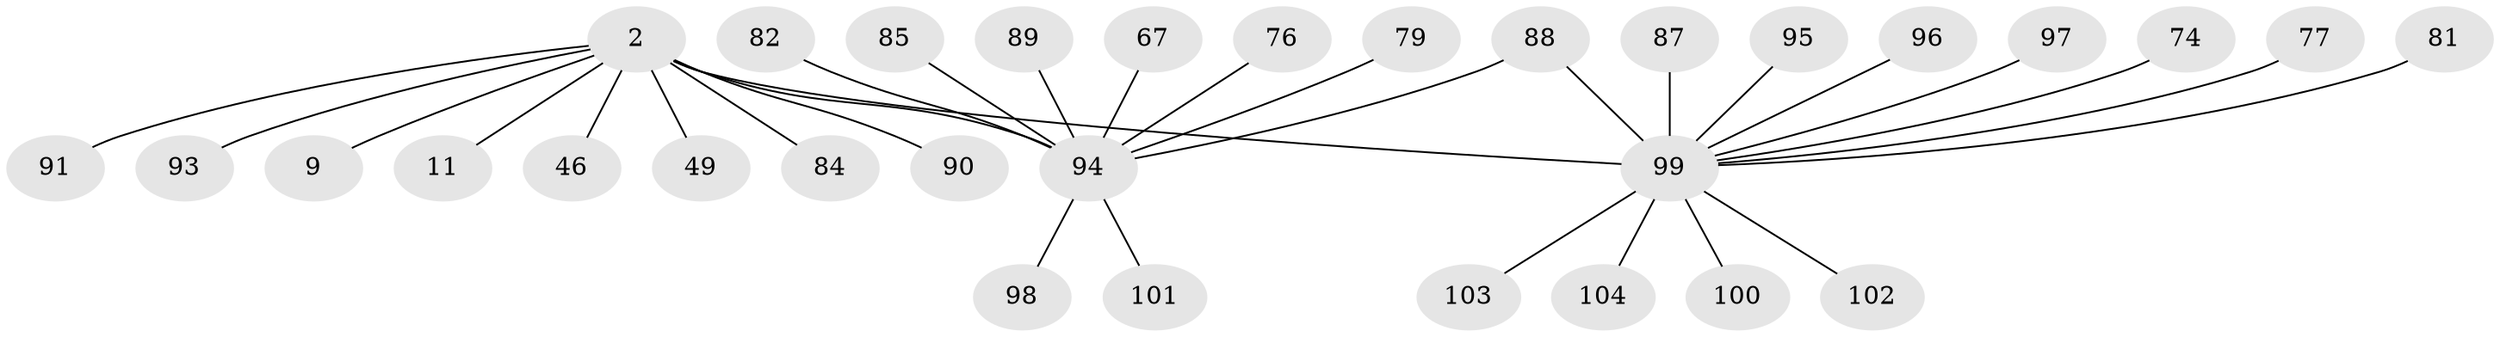 // original degree distribution, {16: 0.009615384615384616, 17: 0.009615384615384616, 1: 0.6442307692307693, 5: 0.019230769230769232, 3: 0.07692307692307693, 2: 0.11538461538461539, 4: 0.0673076923076923, 6: 0.028846153846153848, 7: 0.019230769230769232, 10: 0.009615384615384616}
// Generated by graph-tools (version 1.1) at 2025/51/03/04/25 21:51:52]
// undirected, 31 vertices, 31 edges
graph export_dot {
graph [start="1"]
  node [color=gray90,style=filled];
  2;
  9;
  11;
  46 [super="+22"];
  49;
  67;
  74;
  76;
  77;
  79;
  81;
  82 [super="+71"];
  84;
  85;
  87 [super="+47"];
  88 [super="+80+86"];
  89 [super="+45+62"];
  90;
  91;
  93;
  94 [super="+50+48+64+3+15+23+26+31+33+36+38+51+56"];
  95;
  96;
  97 [super="+41+43+92"];
  98;
  99 [super="+65+75+83"];
  100;
  101;
  102;
  103 [super="+60"];
  104;
  2 -- 9;
  2 -- 11;
  2 -- 49;
  2 -- 84;
  2 -- 90;
  2 -- 91;
  2 -- 93;
  2 -- 94 [weight=4];
  2 -- 46;
  2 -- 99 [weight=5];
  67 -- 94;
  74 -- 99;
  76 -- 94;
  77 -- 99;
  79 -- 94;
  81 -- 99;
  82 -- 94;
  85 -- 94;
  87 -- 99 [weight=2];
  88 -- 94 [weight=2];
  88 -- 99;
  89 -- 94;
  94 -- 98;
  94 -- 101;
  95 -- 99;
  96 -- 99;
  97 -- 99;
  99 -- 100;
  99 -- 102;
  99 -- 103;
  99 -- 104;
}
